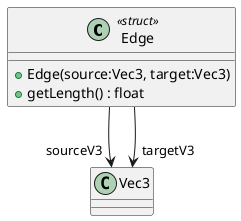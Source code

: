 @startuml
class Edge <<struct>> {
    + Edge(source:Vec3, target:Vec3)
    + getLength() : float
}
Edge --> "sourceV3" Vec3
Edge --> "targetV3" Vec3
@enduml
